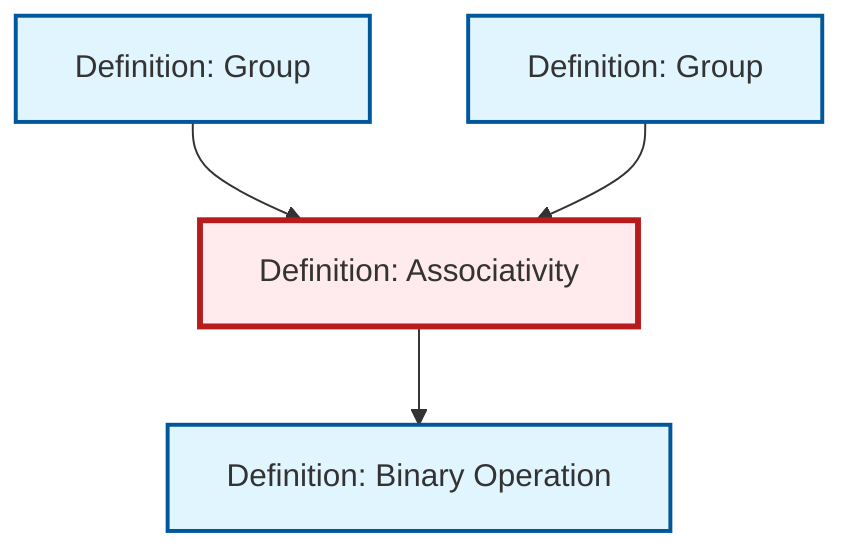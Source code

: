 graph TD
    classDef definition fill:#e1f5fe,stroke:#01579b,stroke-width:2px
    classDef theorem fill:#f3e5f5,stroke:#4a148c,stroke-width:2px
    classDef axiom fill:#fff3e0,stroke:#e65100,stroke-width:2px
    classDef example fill:#e8f5e9,stroke:#1b5e20,stroke-width:2px
    classDef current fill:#ffebee,stroke:#b71c1c,stroke-width:3px
    def-group-example["Definition: Group"]:::definition
    def-binary-operation["Definition: Binary Operation"]:::definition
    def-associativity["Definition: Associativity"]:::definition
    def-group["Definition: Group"]:::definition
    def-group --> def-associativity
    def-group-example --> def-associativity
    def-associativity --> def-binary-operation
    class def-associativity current